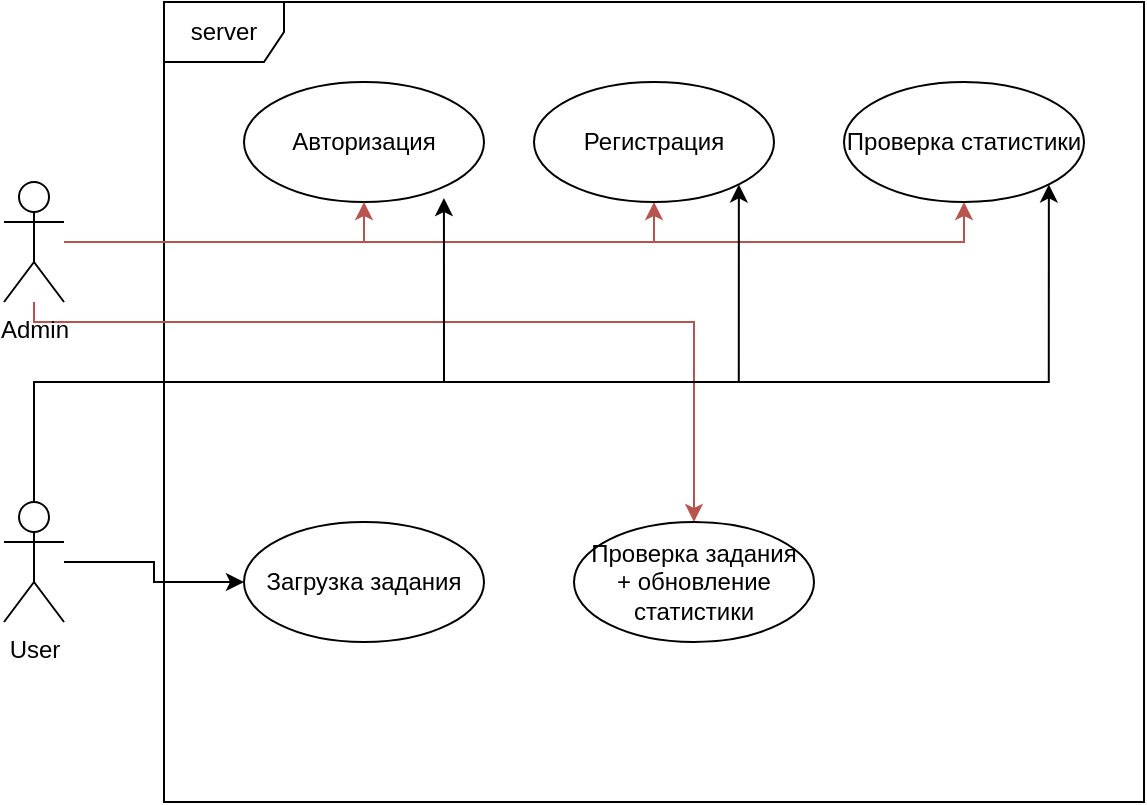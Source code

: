 <mxfile version="21.0.2" type="device"><diagram name="Page-1" id="xa9B8mpecLKMINt5orsd"><mxGraphModel dx="1434" dy="723" grid="1" gridSize="10" guides="1" tooltips="1" connect="1" arrows="1" fold="1" page="1" pageScale="1" pageWidth="850" pageHeight="1100" math="0" shadow="0"><root><mxCell id="0"/><mxCell id="1" parent="0"/><mxCell id="rZvug0rFJJYuzKuz2tlh-4" value="server" style="shape=umlFrame;whiteSpace=wrap;html=1;pointerEvents=0;" parent="1" vertex="1"><mxGeometry x="160" y="120" width="490" height="400" as="geometry"/></mxCell><mxCell id="rZvug0rFJJYuzKuz2tlh-7" value="Авторизация" style="ellipse;whiteSpace=wrap;html=1;" parent="1" vertex="1"><mxGeometry x="200" y="160" width="120" height="60" as="geometry"/></mxCell><mxCell id="CtU8i9so4bHv8Jtm1G97-4" style="edgeStyle=orthogonalEdgeStyle;rounded=0;orthogonalLoop=1;jettySize=auto;html=1;entryX=0.5;entryY=1;entryDx=0;entryDy=0;fillColor=#f8cecc;strokeColor=#b85450;" edge="1" parent="1" source="rZvug0rFJJYuzKuz2tlh-8" target="rZvug0rFJJYuzKuz2tlh-7"><mxGeometry relative="1" as="geometry"/></mxCell><mxCell id="CtU8i9so4bHv8Jtm1G97-5" style="edgeStyle=orthogonalEdgeStyle;rounded=0;orthogonalLoop=1;jettySize=auto;html=1;entryX=0.5;entryY=1;entryDx=0;entryDy=0;strokeColor=#b85450;fillColor=#f8cecc;" edge="1" parent="1" source="rZvug0rFJJYuzKuz2tlh-8" target="rZvug0rFJJYuzKuz2tlh-18"><mxGeometry relative="1" as="geometry"/></mxCell><mxCell id="CtU8i9so4bHv8Jtm1G97-6" style="edgeStyle=orthogonalEdgeStyle;rounded=0;orthogonalLoop=1;jettySize=auto;html=1;entryX=0.5;entryY=1;entryDx=0;entryDy=0;strokeColor=#b85450;fillColor=#f8cecc;" edge="1" parent="1" source="rZvug0rFJJYuzKuz2tlh-8" target="rZvug0rFJJYuzKuz2tlh-19"><mxGeometry relative="1" as="geometry"/></mxCell><mxCell id="CtU8i9so4bHv8Jtm1G97-10" style="edgeStyle=orthogonalEdgeStyle;rounded=0;orthogonalLoop=1;jettySize=auto;html=1;entryX=0.5;entryY=0;entryDx=0;entryDy=0;fillColor=#f8cecc;strokeColor=#b85450;" edge="1" parent="1" source="rZvug0rFJJYuzKuz2tlh-8" target="CtU8i9so4bHv8Jtm1G97-1"><mxGeometry relative="1" as="geometry"><Array as="points"><mxPoint x="95" y="280"/><mxPoint x="425" y="280"/></Array></mxGeometry></mxCell><mxCell id="rZvug0rFJJYuzKuz2tlh-8" value="Admin" style="shape=umlActor;verticalLabelPosition=bottom;verticalAlign=top;html=1;" parent="1" vertex="1"><mxGeometry x="80" y="210" width="30" height="60" as="geometry"/></mxCell><mxCell id="CtU8i9so4bHv8Jtm1G97-3" style="edgeStyle=orthogonalEdgeStyle;rounded=0;orthogonalLoop=1;jettySize=auto;html=1;entryX=0.833;entryY=0.967;entryDx=0;entryDy=0;entryPerimeter=0;" edge="1" parent="1" source="rZvug0rFJJYuzKuz2tlh-10" target="rZvug0rFJJYuzKuz2tlh-7"><mxGeometry relative="1" as="geometry"><Array as="points"><mxPoint x="95" y="310"/><mxPoint x="300" y="310"/></Array></mxGeometry></mxCell><mxCell id="CtU8i9so4bHv8Jtm1G97-7" style="edgeStyle=orthogonalEdgeStyle;rounded=0;orthogonalLoop=1;jettySize=auto;html=1;entryX=1;entryY=1;entryDx=0;entryDy=0;" edge="1" parent="1" source="rZvug0rFJJYuzKuz2tlh-10" target="rZvug0rFJJYuzKuz2tlh-18"><mxGeometry relative="1" as="geometry"><Array as="points"><mxPoint x="95" y="310"/><mxPoint x="447" y="310"/></Array></mxGeometry></mxCell><mxCell id="CtU8i9so4bHv8Jtm1G97-8" style="edgeStyle=orthogonalEdgeStyle;rounded=0;orthogonalLoop=1;jettySize=auto;html=1;entryX=1;entryY=1;entryDx=0;entryDy=0;" edge="1" parent="1" source="rZvug0rFJJYuzKuz2tlh-10" target="rZvug0rFJJYuzKuz2tlh-19"><mxGeometry relative="1" as="geometry"><Array as="points"><mxPoint x="95" y="310"/><mxPoint x="602" y="310"/></Array></mxGeometry></mxCell><mxCell id="CtU8i9so4bHv8Jtm1G97-9" style="edgeStyle=orthogonalEdgeStyle;rounded=0;orthogonalLoop=1;jettySize=auto;html=1;entryX=0;entryY=0.5;entryDx=0;entryDy=0;" edge="1" parent="1" source="rZvug0rFJJYuzKuz2tlh-10" target="CtU8i9so4bHv8Jtm1G97-2"><mxGeometry relative="1" as="geometry"/></mxCell><mxCell id="rZvug0rFJJYuzKuz2tlh-10" value="User" style="shape=umlActor;verticalLabelPosition=bottom;verticalAlign=top;html=1;" parent="1" vertex="1"><mxGeometry x="80" y="370" width="30" height="60" as="geometry"/></mxCell><mxCell id="rZvug0rFJJYuzKuz2tlh-18" value="Регистрация" style="ellipse;whiteSpace=wrap;html=1;" parent="1" vertex="1"><mxGeometry x="345" y="160" width="120" height="60" as="geometry"/></mxCell><mxCell id="rZvug0rFJJYuzKuz2tlh-19" value="Проверка статистики" style="ellipse;whiteSpace=wrap;html=1;" parent="1" vertex="1"><mxGeometry x="500" y="160" width="120" height="60" as="geometry"/></mxCell><mxCell id="CtU8i9so4bHv8Jtm1G97-1" value="Проверка задания&lt;br&gt;+ обновление статистики" style="ellipse;whiteSpace=wrap;html=1;" vertex="1" parent="1"><mxGeometry x="365" y="380" width="120" height="60" as="geometry"/></mxCell><mxCell id="CtU8i9so4bHv8Jtm1G97-2" value="Загрузка задания" style="ellipse;whiteSpace=wrap;html=1;" vertex="1" parent="1"><mxGeometry x="200" y="380" width="120" height="60" as="geometry"/></mxCell></root></mxGraphModel></diagram></mxfile>